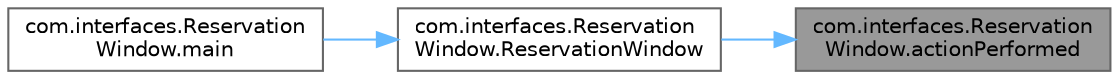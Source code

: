 digraph "com.interfaces.ReservationWindow.actionPerformed"
{
 // LATEX_PDF_SIZE
  bgcolor="transparent";
  edge [fontname=Helvetica,fontsize=10,labelfontname=Helvetica,labelfontsize=10];
  node [fontname=Helvetica,fontsize=10,shape=box,height=0.2,width=0.4];
  rankdir="RL";
  Node1 [label="com.interfaces.Reservation\lWindow.actionPerformed",height=0.2,width=0.4,color="gray40", fillcolor="grey60", style="filled", fontcolor="black",tooltip=" "];
  Node1 -> Node2 [dir="back",color="steelblue1",style="solid"];
  Node2 [label="com.interfaces.Reservation\lWindow.ReservationWindow",height=0.2,width=0.4,color="grey40", fillcolor="white", style="filled",URL="$classcom_1_1interfaces_1_1_reservation_window.html#abd2e512ad06ef6e3e8c6ee4413f2c198",tooltip=" "];
  Node2 -> Node3 [dir="back",color="steelblue1",style="solid"];
  Node3 [label="com.interfaces.Reservation\lWindow.main",height=0.2,width=0.4,color="grey40", fillcolor="white", style="filled",URL="$classcom_1_1interfaces_1_1_reservation_window.html#a7ca3fefe7c21faca30a6704114aac84a",tooltip=" "];
}
